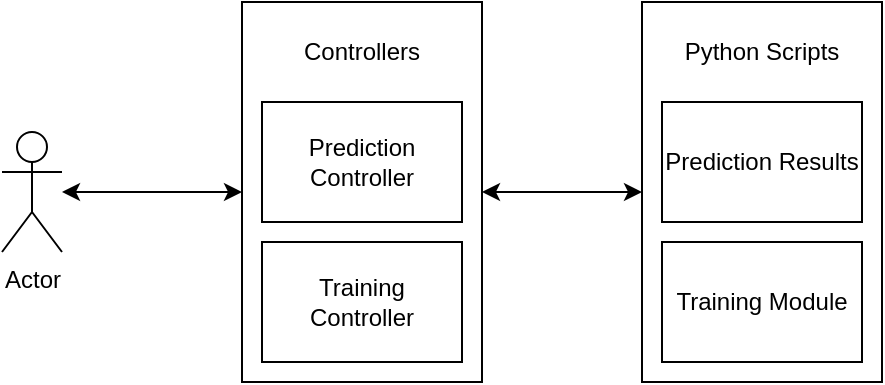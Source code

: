 <mxfile version="24.5.3" type="device">
  <diagram name="Page-1" id="X7hjGmZdpJKSLKkqAEZF">
    <mxGraphModel dx="802" dy="461" grid="1" gridSize="10" guides="1" tooltips="1" connect="1" arrows="1" fold="1" page="1" pageScale="1" pageWidth="827" pageHeight="1169" math="0" shadow="0">
      <root>
        <mxCell id="0" />
        <mxCell id="1" parent="0" />
        <mxCell id="16GQO6CsjFOEJ0Fk5km2-1" value="Actor" style="shape=umlActor;verticalLabelPosition=bottom;verticalAlign=top;html=1;outlineConnect=0;" parent="1" vertex="1">
          <mxGeometry x="120" y="345" width="30" height="60" as="geometry" />
        </mxCell>
        <mxCell id="16GQO6CsjFOEJ0Fk5km2-10" value="" style="group" parent="1" vertex="1" connectable="0">
          <mxGeometry x="440" y="280" width="120" height="190" as="geometry" />
        </mxCell>
        <mxCell id="16GQO6CsjFOEJ0Fk5km2-8" value="" style="rounded=0;whiteSpace=wrap;html=1;" parent="16GQO6CsjFOEJ0Fk5km2-10" vertex="1">
          <mxGeometry width="120" height="190" as="geometry" />
        </mxCell>
        <mxCell id="16GQO6CsjFOEJ0Fk5km2-7" value="Prediction Results" style="rounded=0;whiteSpace=wrap;html=1;" parent="16GQO6CsjFOEJ0Fk5km2-10" vertex="1">
          <mxGeometry x="10" y="50" width="100" height="60" as="geometry" />
        </mxCell>
        <mxCell id="16GQO6CsjFOEJ0Fk5km2-9" value="Python Scripts" style="text;html=1;align=center;verticalAlign=middle;whiteSpace=wrap;rounded=0;" parent="16GQO6CsjFOEJ0Fk5km2-10" vertex="1">
          <mxGeometry x="20" y="10" width="80" height="30" as="geometry" />
        </mxCell>
        <mxCell id="16GQO6CsjFOEJ0Fk5km2-6" value="Training Module" style="rounded=0;whiteSpace=wrap;html=1;" parent="16GQO6CsjFOEJ0Fk5km2-10" vertex="1">
          <mxGeometry x="10" y="120" width="100" height="60" as="geometry" />
        </mxCell>
        <mxCell id="16GQO6CsjFOEJ0Fk5km2-11" value="" style="group" parent="1" vertex="1" connectable="0">
          <mxGeometry x="240" y="280" width="120" height="190" as="geometry" />
        </mxCell>
        <mxCell id="16GQO6CsjFOEJ0Fk5km2-2" value="" style="rounded=0;whiteSpace=wrap;html=1;" parent="16GQO6CsjFOEJ0Fk5km2-11" vertex="1">
          <mxGeometry width="120" height="190" as="geometry" />
        </mxCell>
        <mxCell id="16GQO6CsjFOEJ0Fk5km2-3" value="Training Controller" style="rounded=0;whiteSpace=wrap;html=1;" parent="16GQO6CsjFOEJ0Fk5km2-11" vertex="1">
          <mxGeometry x="10" y="120" width="100" height="60" as="geometry" />
        </mxCell>
        <mxCell id="16GQO6CsjFOEJ0Fk5km2-4" value="Prediction Controller" style="rounded=0;whiteSpace=wrap;html=1;" parent="16GQO6CsjFOEJ0Fk5km2-11" vertex="1">
          <mxGeometry x="10" y="50" width="100" height="60" as="geometry" />
        </mxCell>
        <mxCell id="16GQO6CsjFOEJ0Fk5km2-5" value="Controllers" style="text;html=1;align=center;verticalAlign=middle;whiteSpace=wrap;rounded=0;" parent="16GQO6CsjFOEJ0Fk5km2-11" vertex="1">
          <mxGeometry x="30" y="10" width="60" height="30" as="geometry" />
        </mxCell>
        <mxCell id="16GQO6CsjFOEJ0Fk5km2-12" value="" style="endArrow=classic;startArrow=classic;html=1;rounded=0;" parent="1" source="16GQO6CsjFOEJ0Fk5km2-8" target="16GQO6CsjFOEJ0Fk5km2-2" edge="1">
          <mxGeometry width="50" height="50" relative="1" as="geometry">
            <mxPoint x="430" y="400" as="sourcePoint" />
            <mxPoint x="480" y="350" as="targetPoint" />
          </mxGeometry>
        </mxCell>
        <mxCell id="16GQO6CsjFOEJ0Fk5km2-13" value="" style="endArrow=classic;startArrow=classic;html=1;rounded=0;" parent="1" source="16GQO6CsjFOEJ0Fk5km2-2" target="16GQO6CsjFOEJ0Fk5km2-1" edge="1">
          <mxGeometry width="50" height="50" relative="1" as="geometry">
            <mxPoint x="450" y="385" as="sourcePoint" />
            <mxPoint x="370" y="385" as="targetPoint" />
          </mxGeometry>
        </mxCell>
      </root>
    </mxGraphModel>
  </diagram>
</mxfile>
